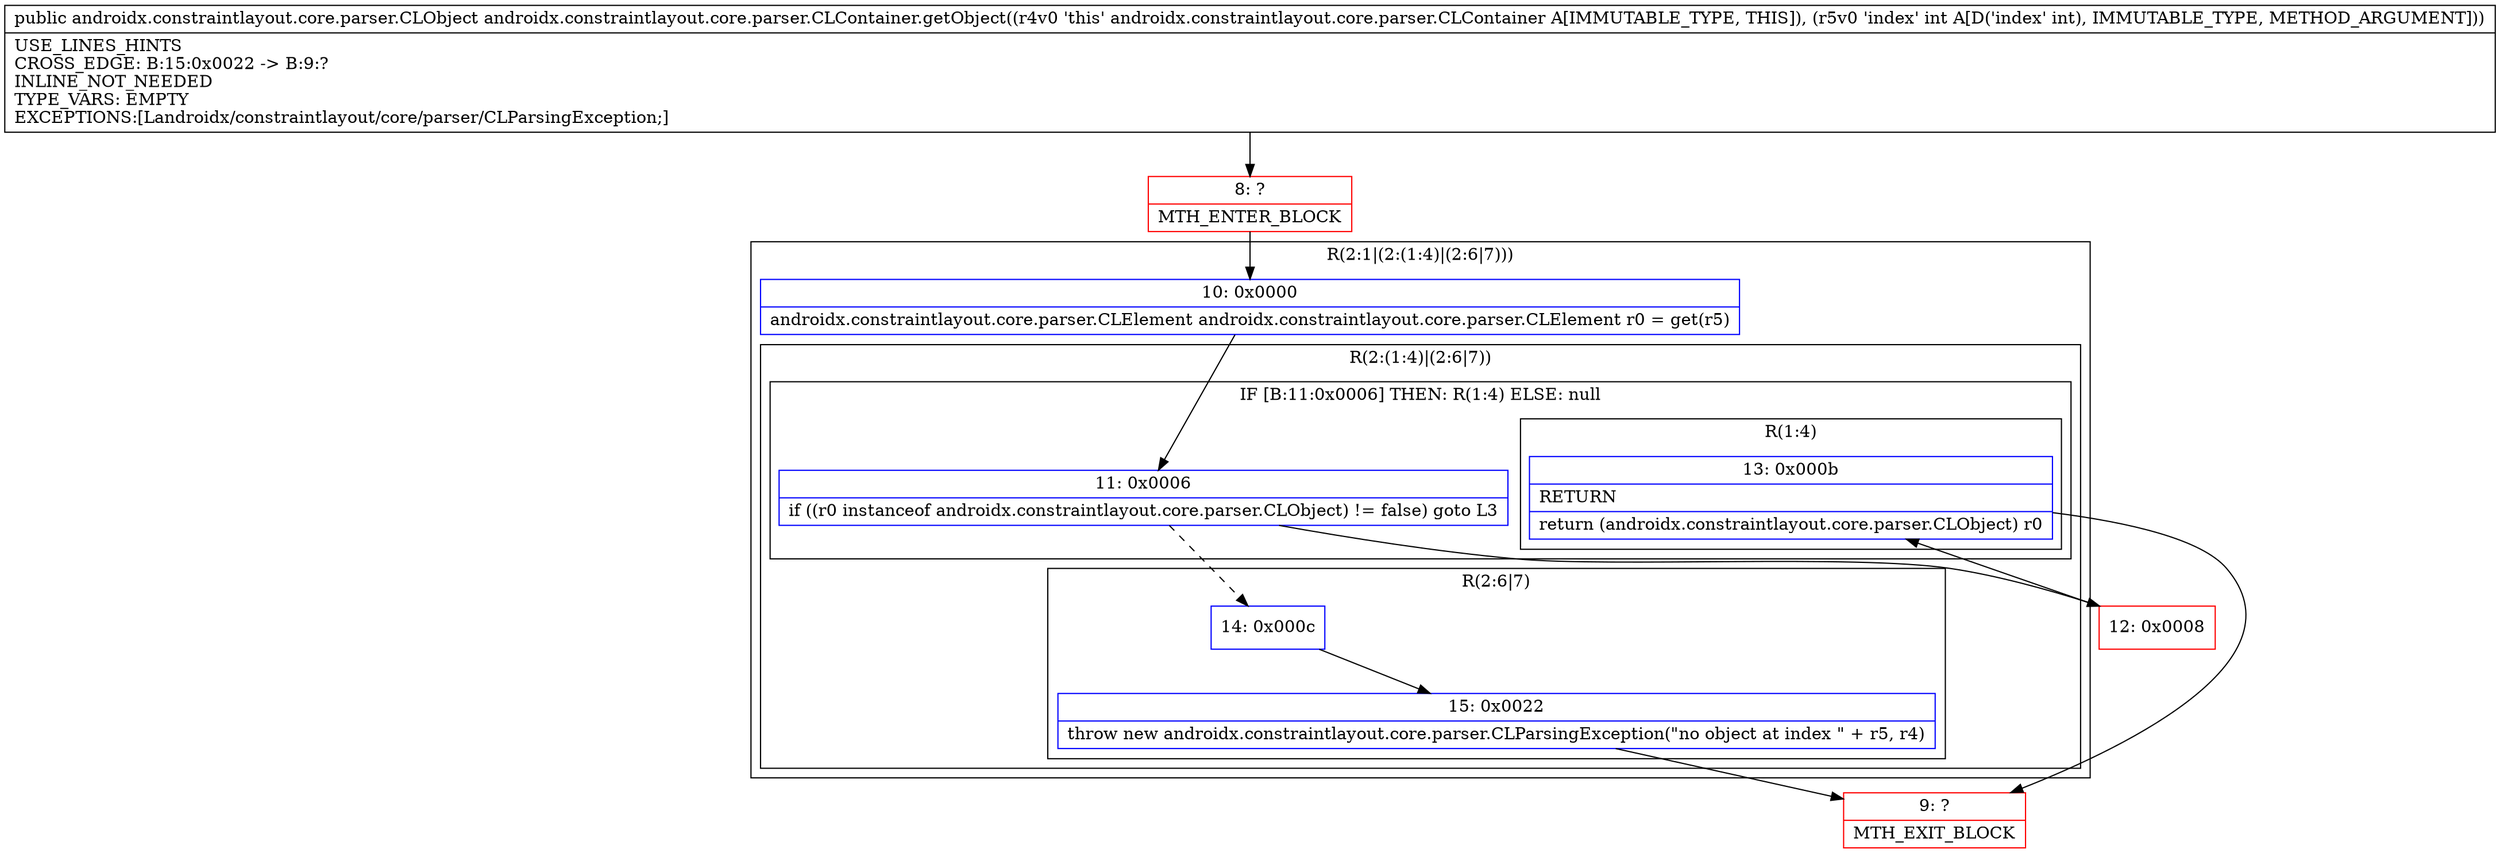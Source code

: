 digraph "CFG forandroidx.constraintlayout.core.parser.CLContainer.getObject(I)Landroidx\/constraintlayout\/core\/parser\/CLObject;" {
subgraph cluster_Region_643772767 {
label = "R(2:1|(2:(1:4)|(2:6|7)))";
node [shape=record,color=blue];
Node_10 [shape=record,label="{10\:\ 0x0000|androidx.constraintlayout.core.parser.CLElement androidx.constraintlayout.core.parser.CLElement r0 = get(r5)\l}"];
subgraph cluster_Region_1550555512 {
label = "R(2:(1:4)|(2:6|7))";
node [shape=record,color=blue];
subgraph cluster_IfRegion_474280177 {
label = "IF [B:11:0x0006] THEN: R(1:4) ELSE: null";
node [shape=record,color=blue];
Node_11 [shape=record,label="{11\:\ 0x0006|if ((r0 instanceof androidx.constraintlayout.core.parser.CLObject) != false) goto L3\l}"];
subgraph cluster_Region_577012374 {
label = "R(1:4)";
node [shape=record,color=blue];
Node_13 [shape=record,label="{13\:\ 0x000b|RETURN\l|return (androidx.constraintlayout.core.parser.CLObject) r0\l}"];
}
}
subgraph cluster_Region_1018793104 {
label = "R(2:6|7)";
node [shape=record,color=blue];
Node_14 [shape=record,label="{14\:\ 0x000c}"];
Node_15 [shape=record,label="{15\:\ 0x0022|throw new androidx.constraintlayout.core.parser.CLParsingException(\"no object at index \" + r5, r4)\l}"];
}
}
}
Node_8 [shape=record,color=red,label="{8\:\ ?|MTH_ENTER_BLOCK\l}"];
Node_12 [shape=record,color=red,label="{12\:\ 0x0008}"];
Node_9 [shape=record,color=red,label="{9\:\ ?|MTH_EXIT_BLOCK\l}"];
MethodNode[shape=record,label="{public androidx.constraintlayout.core.parser.CLObject androidx.constraintlayout.core.parser.CLContainer.getObject((r4v0 'this' androidx.constraintlayout.core.parser.CLContainer A[IMMUTABLE_TYPE, THIS]), (r5v0 'index' int A[D('index' int), IMMUTABLE_TYPE, METHOD_ARGUMENT]))  | USE_LINES_HINTS\lCROSS_EDGE: B:15:0x0022 \-\> B:9:?\lINLINE_NOT_NEEDED\lTYPE_VARS: EMPTY\lEXCEPTIONS:[Landroidx\/constraintlayout\/core\/parser\/CLParsingException;]\l}"];
MethodNode -> Node_8;Node_10 -> Node_11;
Node_11 -> Node_12;
Node_11 -> Node_14[style=dashed];
Node_13 -> Node_9;
Node_14 -> Node_15;
Node_15 -> Node_9;
Node_8 -> Node_10;
Node_12 -> Node_13;
}

